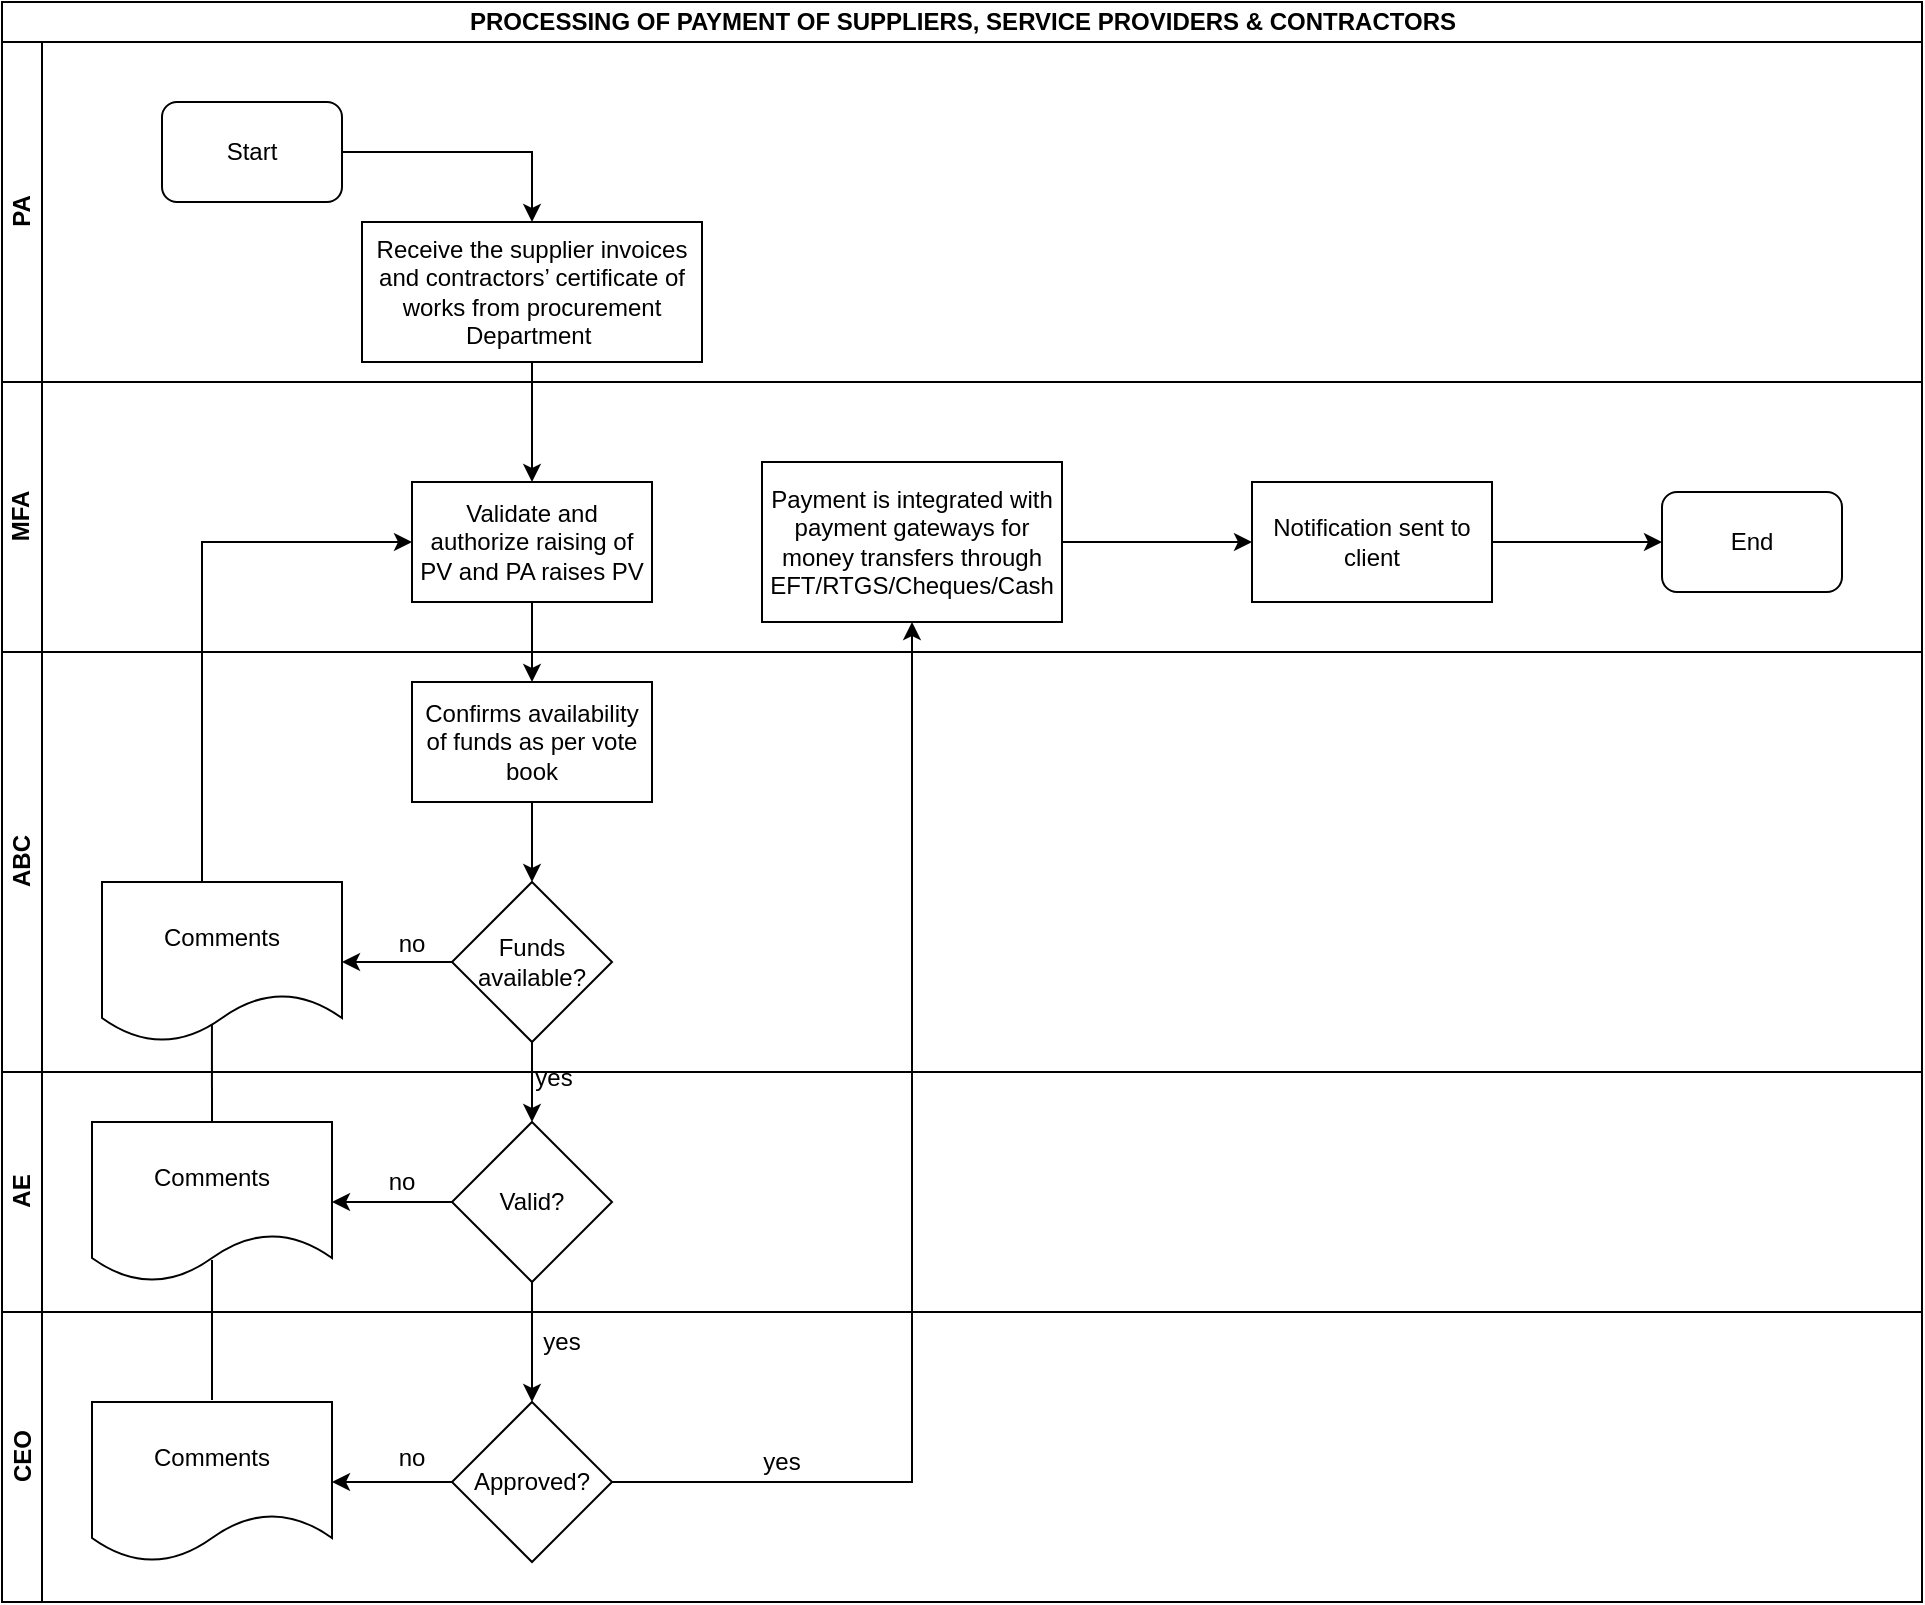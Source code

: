 <mxfile version="14.1.8" type="github">
  <diagram id="epQgM-5Ew00w2qwXV35x" name="Page-1">
    <mxGraphModel dx="1038" dy="547" grid="1" gridSize="10" guides="1" tooltips="1" connect="1" arrows="1" fold="1" page="1" pageScale="1" pageWidth="1169" pageHeight="827" math="0" shadow="0">
      <root>
        <mxCell id="0" />
        <mxCell id="1" parent="0" />
        <mxCell id="sYfRfdXsPD8_a0_L-cOq-1" value="PROCESSING OF PAYMENT OF SUPPLIERS, SERVICE PROVIDERS &amp;amp; CONTRACTORS" style="swimlane;html=1;childLayout=stackLayout;resizeParent=1;resizeParentMax=0;horizontal=1;startSize=20;horizontalStack=0;" vertex="1" parent="1">
          <mxGeometry x="106" y="10" width="960" height="800" as="geometry" />
        </mxCell>
        <mxCell id="sYfRfdXsPD8_a0_L-cOq-2" value="PA" style="swimlane;html=1;startSize=20;horizontal=0;" vertex="1" parent="sYfRfdXsPD8_a0_L-cOq-1">
          <mxGeometry y="20" width="960" height="170" as="geometry" />
        </mxCell>
        <mxCell id="sYfRfdXsPD8_a0_L-cOq-7" value="Start" style="rounded=1;whiteSpace=wrap;html=1;" vertex="1" parent="sYfRfdXsPD8_a0_L-cOq-2">
          <mxGeometry x="80" y="30" width="90" height="50" as="geometry" />
        </mxCell>
        <mxCell id="sYfRfdXsPD8_a0_L-cOq-10" value="Receive the supplier invoices and contractors’ certificate of works from procurement Department&amp;nbsp; " style="rounded=0;whiteSpace=wrap;html=1;" vertex="1" parent="sYfRfdXsPD8_a0_L-cOq-2">
          <mxGeometry x="180" y="90" width="170" height="70" as="geometry" />
        </mxCell>
        <mxCell id="sYfRfdXsPD8_a0_L-cOq-9" value="" style="edgeStyle=orthogonalEdgeStyle;rounded=0;orthogonalLoop=1;jettySize=auto;html=1;" edge="1" parent="sYfRfdXsPD8_a0_L-cOq-2" source="sYfRfdXsPD8_a0_L-cOq-7" target="sYfRfdXsPD8_a0_L-cOq-10">
          <mxGeometry relative="1" as="geometry">
            <mxPoint x="235" y="55" as="targetPoint" />
          </mxGeometry>
        </mxCell>
        <mxCell id="sYfRfdXsPD8_a0_L-cOq-3" value="MFA" style="swimlane;html=1;startSize=20;horizontal=0;" vertex="1" parent="sYfRfdXsPD8_a0_L-cOq-1">
          <mxGeometry y="190" width="960" height="135" as="geometry" />
        </mxCell>
        <mxCell id="sYfRfdXsPD8_a0_L-cOq-11" value="Validate and authorize raising of PV and PA raises PV" style="whiteSpace=wrap;html=1;rounded=0;" vertex="1" parent="sYfRfdXsPD8_a0_L-cOq-3">
          <mxGeometry x="205" y="50" width="120" height="60" as="geometry" />
        </mxCell>
        <mxCell id="sYfRfdXsPD8_a0_L-cOq-41" value="Payment is integrated with payment gateways for money transfers through EFT/RTGS/Cheques/Cash" style="whiteSpace=wrap;html=1;rounded=0;" vertex="1" parent="sYfRfdXsPD8_a0_L-cOq-3">
          <mxGeometry x="380" y="40" width="150" height="80" as="geometry" />
        </mxCell>
        <mxCell id="sYfRfdXsPD8_a0_L-cOq-49" value="End" style="rounded=1;whiteSpace=wrap;html=1;" vertex="1" parent="sYfRfdXsPD8_a0_L-cOq-3">
          <mxGeometry x="830" y="55" width="90" height="50" as="geometry" />
        </mxCell>
        <mxCell id="sYfRfdXsPD8_a0_L-cOq-4" value="ABC" style="swimlane;html=1;startSize=20;horizontal=0;" vertex="1" parent="sYfRfdXsPD8_a0_L-cOq-1">
          <mxGeometry y="325" width="960" height="210" as="geometry" />
        </mxCell>
        <mxCell id="sYfRfdXsPD8_a0_L-cOq-13" value="Confirms availability of funds as per vote book" style="whiteSpace=wrap;html=1;rounded=0;" vertex="1" parent="sYfRfdXsPD8_a0_L-cOq-4">
          <mxGeometry x="205" y="15" width="120" height="60" as="geometry" />
        </mxCell>
        <mxCell id="sYfRfdXsPD8_a0_L-cOq-15" value="Funds available?" style="rhombus;whiteSpace=wrap;html=1;rounded=0;" vertex="1" parent="sYfRfdXsPD8_a0_L-cOq-4">
          <mxGeometry x="225" y="115" width="80" height="80" as="geometry" />
        </mxCell>
        <mxCell id="sYfRfdXsPD8_a0_L-cOq-16" value="" style="edgeStyle=orthogonalEdgeStyle;rounded=0;orthogonalLoop=1;jettySize=auto;html=1;" edge="1" parent="sYfRfdXsPD8_a0_L-cOq-4" source="sYfRfdXsPD8_a0_L-cOq-13" target="sYfRfdXsPD8_a0_L-cOq-15">
          <mxGeometry relative="1" as="geometry" />
        </mxCell>
        <mxCell id="sYfRfdXsPD8_a0_L-cOq-24" value="Comments" style="shape=document;whiteSpace=wrap;html=1;boundedLbl=1;rounded=0;" vertex="1" parent="sYfRfdXsPD8_a0_L-cOq-4">
          <mxGeometry x="50" y="115" width="120" height="80" as="geometry" />
        </mxCell>
        <mxCell id="sYfRfdXsPD8_a0_L-cOq-26" value="" style="edgeStyle=orthogonalEdgeStyle;rounded=0;orthogonalLoop=1;jettySize=auto;html=1;entryX=1;entryY=0.5;entryDx=0;entryDy=0;" edge="1" parent="sYfRfdXsPD8_a0_L-cOq-4" source="sYfRfdXsPD8_a0_L-cOq-15" target="sYfRfdXsPD8_a0_L-cOq-24">
          <mxGeometry relative="1" as="geometry">
            <mxPoint x="165" y="155" as="targetPoint" />
          </mxGeometry>
        </mxCell>
        <mxCell id="sYfRfdXsPD8_a0_L-cOq-33" value="no" style="text;html=1;strokeColor=none;fillColor=none;align=center;verticalAlign=middle;whiteSpace=wrap;rounded=0;" vertex="1" parent="sYfRfdXsPD8_a0_L-cOq-4">
          <mxGeometry x="185" y="136" width="40" height="20" as="geometry" />
        </mxCell>
        <mxCell id="sYfRfdXsPD8_a0_L-cOq-5" value="AE" style="swimlane;html=1;startSize=20;horizontal=0;" vertex="1" parent="sYfRfdXsPD8_a0_L-cOq-1">
          <mxGeometry y="535" width="960" height="120" as="geometry" />
        </mxCell>
        <mxCell id="sYfRfdXsPD8_a0_L-cOq-19" value="yes" style="text;html=1;strokeColor=none;fillColor=none;align=center;verticalAlign=middle;whiteSpace=wrap;rounded=0;" vertex="1" parent="sYfRfdXsPD8_a0_L-cOq-5">
          <mxGeometry x="256" y="-7" width="40" height="20" as="geometry" />
        </mxCell>
        <mxCell id="sYfRfdXsPD8_a0_L-cOq-21" value="Valid?" style="rhombus;whiteSpace=wrap;html=1;rounded=0;" vertex="1" parent="sYfRfdXsPD8_a0_L-cOq-5">
          <mxGeometry x="225" y="25" width="80" height="80" as="geometry" />
        </mxCell>
        <mxCell id="sYfRfdXsPD8_a0_L-cOq-6" value="CEO" style="swimlane;html=1;startSize=20;horizontal=0;" vertex="1" parent="sYfRfdXsPD8_a0_L-cOq-1">
          <mxGeometry y="655" width="960" height="145" as="geometry" />
        </mxCell>
        <mxCell id="sYfRfdXsPD8_a0_L-cOq-34" value="Approved?" style="rhombus;whiteSpace=wrap;html=1;rounded=0;" vertex="1" parent="sYfRfdXsPD8_a0_L-cOq-6">
          <mxGeometry x="225" y="45" width="80" height="80" as="geometry" />
        </mxCell>
        <mxCell id="sYfRfdXsPD8_a0_L-cOq-40" value="no" style="text;html=1;strokeColor=none;fillColor=none;align=center;verticalAlign=middle;whiteSpace=wrap;rounded=0;" vertex="1" parent="sYfRfdXsPD8_a0_L-cOq-6">
          <mxGeometry x="185" y="62.5" width="40" height="20" as="geometry" />
        </mxCell>
        <mxCell id="sYfRfdXsPD8_a0_L-cOq-43" value="yes" style="text;html=1;strokeColor=none;fillColor=none;align=center;verticalAlign=middle;whiteSpace=wrap;rounded=0;" vertex="1" parent="sYfRfdXsPD8_a0_L-cOq-6">
          <mxGeometry x="260" y="5" width="40" height="20" as="geometry" />
        </mxCell>
        <mxCell id="sYfRfdXsPD8_a0_L-cOq-12" value="" style="edgeStyle=orthogonalEdgeStyle;rounded=0;orthogonalLoop=1;jettySize=auto;html=1;" edge="1" parent="sYfRfdXsPD8_a0_L-cOq-1" source="sYfRfdXsPD8_a0_L-cOq-10" target="sYfRfdXsPD8_a0_L-cOq-11">
          <mxGeometry relative="1" as="geometry" />
        </mxCell>
        <mxCell id="sYfRfdXsPD8_a0_L-cOq-14" value="" style="edgeStyle=orthogonalEdgeStyle;rounded=0;orthogonalLoop=1;jettySize=auto;html=1;" edge="1" parent="sYfRfdXsPD8_a0_L-cOq-1" source="sYfRfdXsPD8_a0_L-cOq-11" target="sYfRfdXsPD8_a0_L-cOq-13">
          <mxGeometry relative="1" as="geometry" />
        </mxCell>
        <mxCell id="sYfRfdXsPD8_a0_L-cOq-18" value="" style="edgeStyle=orthogonalEdgeStyle;rounded=0;orthogonalLoop=1;jettySize=auto;html=1;entryX=0.5;entryY=0;entryDx=0;entryDy=0;" edge="1" parent="sYfRfdXsPD8_a0_L-cOq-1" source="sYfRfdXsPD8_a0_L-cOq-15" target="sYfRfdXsPD8_a0_L-cOq-21">
          <mxGeometry relative="1" as="geometry">
            <mxPoint x="265" y="560" as="targetPoint" />
          </mxGeometry>
        </mxCell>
        <mxCell id="sYfRfdXsPD8_a0_L-cOq-30" value="" style="edgeStyle=orthogonalEdgeStyle;rounded=0;orthogonalLoop=1;jettySize=auto;html=1;entryX=0;entryY=0.5;entryDx=0;entryDy=0;" edge="1" parent="sYfRfdXsPD8_a0_L-cOq-1" source="sYfRfdXsPD8_a0_L-cOq-24" target="sYfRfdXsPD8_a0_L-cOq-11">
          <mxGeometry relative="1" as="geometry">
            <mxPoint x="110" y="350" as="targetPoint" />
            <Array as="points">
              <mxPoint x="100" y="270" />
            </Array>
          </mxGeometry>
        </mxCell>
        <mxCell id="sYfRfdXsPD8_a0_L-cOq-35" value="" style="edgeStyle=orthogonalEdgeStyle;rounded=0;orthogonalLoop=1;jettySize=auto;html=1;" edge="1" parent="sYfRfdXsPD8_a0_L-cOq-1" source="sYfRfdXsPD8_a0_L-cOq-21" target="sYfRfdXsPD8_a0_L-cOq-34">
          <mxGeometry relative="1" as="geometry" />
        </mxCell>
        <mxCell id="sYfRfdXsPD8_a0_L-cOq-42" value="" style="edgeStyle=orthogonalEdgeStyle;rounded=0;orthogonalLoop=1;jettySize=auto;html=1;" edge="1" parent="sYfRfdXsPD8_a0_L-cOq-1" source="sYfRfdXsPD8_a0_L-cOq-34" target="sYfRfdXsPD8_a0_L-cOq-41">
          <mxGeometry relative="1" as="geometry" />
        </mxCell>
        <mxCell id="sYfRfdXsPD8_a0_L-cOq-22" value="Comments" style="shape=document;whiteSpace=wrap;html=1;boundedLbl=1;rounded=0;" vertex="1" parent="1">
          <mxGeometry x="151" y="570" width="120" height="80" as="geometry" />
        </mxCell>
        <mxCell id="sYfRfdXsPD8_a0_L-cOq-23" value="" style="edgeStyle=orthogonalEdgeStyle;rounded=0;orthogonalLoop=1;jettySize=auto;html=1;" edge="1" parent="1" source="sYfRfdXsPD8_a0_L-cOq-21" target="sYfRfdXsPD8_a0_L-cOq-22">
          <mxGeometry relative="1" as="geometry" />
        </mxCell>
        <mxCell id="sYfRfdXsPD8_a0_L-cOq-27" value="" style="endArrow=none;html=1;exitX=0.5;exitY=0;exitDx=0;exitDy=0;entryX=0.458;entryY=0.888;entryDx=0;entryDy=0;entryPerimeter=0;" edge="1" parent="1" source="sYfRfdXsPD8_a0_L-cOq-22" target="sYfRfdXsPD8_a0_L-cOq-24">
          <mxGeometry width="50" height="50" relative="1" as="geometry">
            <mxPoint x="436" y="570" as="sourcePoint" />
            <mxPoint x="486" y="520" as="targetPoint" />
          </mxGeometry>
        </mxCell>
        <mxCell id="sYfRfdXsPD8_a0_L-cOq-31" value="no" style="text;html=1;strokeColor=none;fillColor=none;align=center;verticalAlign=middle;whiteSpace=wrap;rounded=0;" vertex="1" parent="1">
          <mxGeometry x="286" y="590" width="40" height="20" as="geometry" />
        </mxCell>
        <mxCell id="sYfRfdXsPD8_a0_L-cOq-36" value="Comments" style="shape=document;whiteSpace=wrap;html=1;boundedLbl=1;rounded=0;" vertex="1" parent="1">
          <mxGeometry x="151" y="710" width="120" height="80" as="geometry" />
        </mxCell>
        <mxCell id="sYfRfdXsPD8_a0_L-cOq-37" value="" style="edgeStyle=orthogonalEdgeStyle;rounded=0;orthogonalLoop=1;jettySize=auto;html=1;" edge="1" parent="1" source="sYfRfdXsPD8_a0_L-cOq-34" target="sYfRfdXsPD8_a0_L-cOq-36">
          <mxGeometry relative="1" as="geometry" />
        </mxCell>
        <mxCell id="sYfRfdXsPD8_a0_L-cOq-39" value="" style="endArrow=none;html=1;exitX=0.5;exitY=0;exitDx=0;exitDy=0;" edge="1" parent="1">
          <mxGeometry width="50" height="50" relative="1" as="geometry">
            <mxPoint x="211" y="709" as="sourcePoint" />
            <mxPoint x="211" y="639" as="targetPoint" />
          </mxGeometry>
        </mxCell>
        <mxCell id="sYfRfdXsPD8_a0_L-cOq-44" value="yes" style="text;html=1;strokeColor=none;fillColor=none;align=center;verticalAlign=middle;whiteSpace=wrap;rounded=0;" vertex="1" parent="1">
          <mxGeometry x="476" y="730" width="40" height="20" as="geometry" />
        </mxCell>
        <mxCell id="sYfRfdXsPD8_a0_L-cOq-48" value="" style="edgeStyle=orthogonalEdgeStyle;rounded=0;orthogonalLoop=1;jettySize=auto;html=1;entryX=0;entryY=0.5;entryDx=0;entryDy=0;" edge="1" parent="1" source="sYfRfdXsPD8_a0_L-cOq-45" target="sYfRfdXsPD8_a0_L-cOq-49">
          <mxGeometry relative="1" as="geometry">
            <mxPoint x="931" y="280" as="targetPoint" />
          </mxGeometry>
        </mxCell>
        <mxCell id="sYfRfdXsPD8_a0_L-cOq-45" value="Notification sent to client" style="whiteSpace=wrap;html=1;rounded=0;" vertex="1" parent="1">
          <mxGeometry x="731" y="250" width="120" height="60" as="geometry" />
        </mxCell>
        <mxCell id="sYfRfdXsPD8_a0_L-cOq-46" value="" style="edgeStyle=orthogonalEdgeStyle;rounded=0;orthogonalLoop=1;jettySize=auto;html=1;" edge="1" parent="1" source="sYfRfdXsPD8_a0_L-cOq-41" target="sYfRfdXsPD8_a0_L-cOq-45">
          <mxGeometry relative="1" as="geometry" />
        </mxCell>
      </root>
    </mxGraphModel>
  </diagram>
</mxfile>
